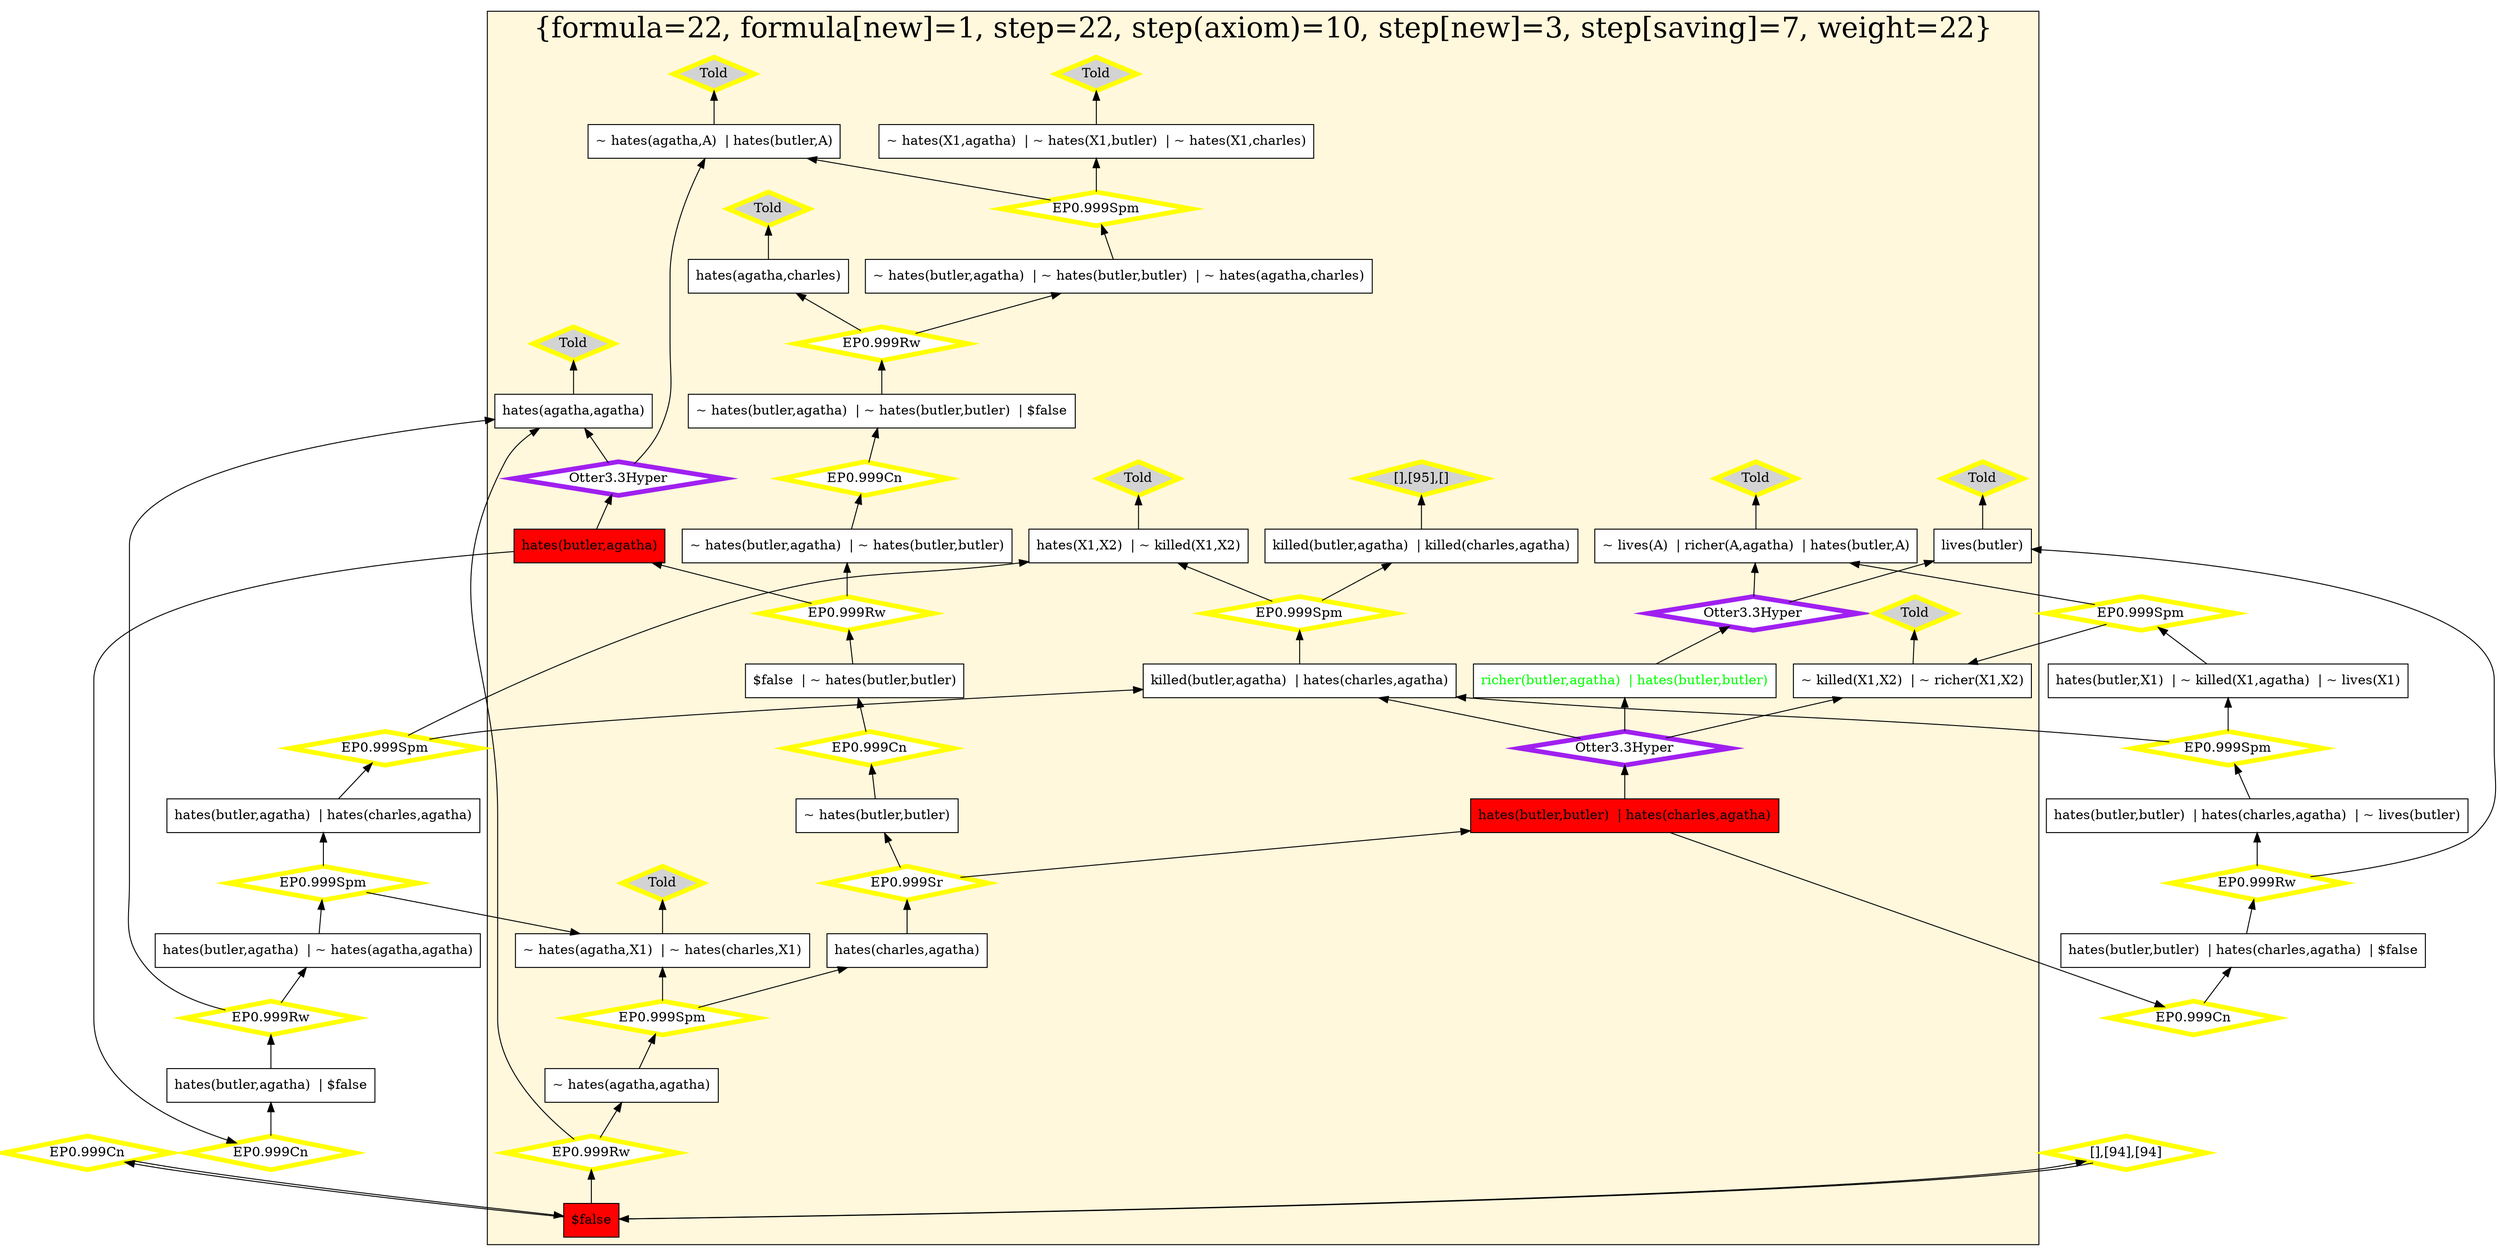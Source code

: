 digraph g 
{ rankdir=BT;
   
  "x_88" [ URL="http://inference-web.org/proofs/tptp/Solutions/PUZ/PUZ001-1/Otter---3.3/answer.owl#ns_20_conclusion" color="black" shape="box" label="hates(charles,agatha)  | hates(butler,butler)" fillcolor="red" style="filled"  ];
  "x_30" [ color="black" shape="box" label="hates(butler,butler)  | hates(charles,agatha)  | $false" fillcolor="white" style="filled"  ];
  "x_73" [ color="black" shape="box" label="hates(butler,X1)  | ~ hates(agatha,X1)" fillcolor="white" style="filled"  ];
  "x_33" [ fontcolor="green" URL="http://inference-web.org/proofs/tptp/Solutions/PUZ/PUZ001-1/Otter---3.3/answer.owl#ns_14_conclusion" color="black" shape="box" label="richer(butler,agatha)  | hates(butler,butler)" fillcolor="white" style="filled"  ];
  "x_21" [ URL="http://inference-web.org/proofs/tptp/Solutions/PUZ/PUZ001-1/Otter---3.3/answer.owl#ns_16_conclusion" color="black" shape="box" label="hates(butler,agatha)" fillcolor="red" style="filled"  ];
  "x_94" [ color="black" shape="box" label="$false" fillcolor="red" style="filled"  ];
  "x_39" [ color="black" shape="box" label="richer(X1,agatha)  | hates(butler,X1)  | ~ lives(X1)" fillcolor="white" style="filled"  ];
  "x_64" [ color="black" shape="box" label="$false  | ~ hates(butler,butler)" fillcolor="white" style="filled"  ];
  "x_66" [ color="black" shape="box" label="~ hates(X1,agatha)  | ~ hates(X1,butler)  | ~ hates(X1,charles)" fillcolor="white" style="filled"  ];
  "x_36" [ color="black" shape="box" label="hates(butler,agatha)  | $false" fillcolor="white" style="filled"  ];
  "x_95" [ color="black" shape="box" label="killed(butler,agatha)  | killed(charles,agatha)" fillcolor="white" style="filled"  ];
  "x_94" [ color="black" shape="box" label="$false" fillcolor="red" style="filled"  ];
  "x_39" [ URL="http://inference-web.org/proofs/tptp/Solutions/PUZ/PUZ001-1/Otter---3.3/answer.owl#ns_6_conclusion" color="black" shape="box" label="~ lives(A)  | richer(A,agatha)  | hates(butler,A)" fillcolor="white" style="filled"  ];
  "x_8" [ color="black" shape="box" label="~ hates(butler,agatha)  | ~ hates(butler,butler)  | ~ hates(agatha,charles)" fillcolor="white" style="filled"  ];
  "x_94" [ color="black" shape="box" label="$false" fillcolor="red" style="filled"  ];
  "x_42" [ color="black" shape="box" label="~ hates(butler,agatha)  | ~ hates(butler,butler)" fillcolor="white" style="filled"  ];
  "x_45" [ color="black" shape="box" label="hates(X1,X2)  | ~ killed(X1,X2)" fillcolor="white" style="filled"  ];
  "x_102" [ color="black" shape="box" label="~ hates(butler,butler)" fillcolor="white" style="filled"  ];
  "x_88" [ color="black" shape="box" label="hates(butler,butler)  | hates(charles,agatha)" fillcolor="red" style="filled"  ];
  "x_71" [ URL="http://inference-web.org/proofs/tptp/Solutions/PUZ/PUZ001-1/Otter---3.3/answer.owl#ns_8_conclusion" color="black" shape="box" label="lives(butler)" fillcolor="white" style="filled"  ];
  "x_73" [ URL="http://inference-web.org/proofs/tptp/Solutions/PUZ/PUZ001-1/Otter---3.3/answer.owl#ns_5_conclusion" color="black" shape="box" label="~ hates(agatha,A)  | hates(butler,A)" fillcolor="white" style="filled"  ];
  "x_104" [ color="black" shape="box" label="hates(butler,butler)  | hates(charles,agatha)  | ~ lives(butler)" fillcolor="white" style="filled"  ];
  "x_75" [ color="black" shape="box" label="~ hates(agatha,agatha)" fillcolor="white" style="filled"  ];
  "x_105" [ color="black" shape="box" label="hates(agatha,agatha)" fillcolor="white" style="filled"  ];
  "x_18" [ color="black" shape="box" label="hates(charles,agatha)  | killed(butler,agatha)" fillcolor="white" style="filled"  ];
  "x_71" [ color="black" shape="box" label="lives(butler)" fillcolor="white" style="filled"  ];
  "x_21" [ color="black" shape="box" label="hates(butler,agatha)" fillcolor="red" style="filled"  ];
  "x_50" [ color="black" shape="box" label="hates(butler,agatha)  | hates(charles,agatha)" fillcolor="white" style="filled"  ];
  "x_23" [ color="black" shape="box" label="hates(agatha,charles)" fillcolor="white" style="filled"  ];
  "x_105" [ URL="http://inference-web.org/proofs/tptp/Solutions/PUZ/PUZ001-1/Otter---3.3/answer.owl#ns_10_conclusion" color="black" shape="box" label="hates(agatha,agatha)" fillcolor="white" style="filled"  ];
  "x_51" [ color="black" shape="box" label="hates(charles,agatha)" fillcolor="white" style="filled"  ];
  "x_107" [ color="black" shape="box" label="~ hates(agatha,X1)  | ~ hates(charles,X1)" fillcolor="white" style="filled"  ];
  "x_81" [ color="black" shape="box" label="hates(butler,agatha)  | ~ hates(agatha,agatha)" fillcolor="white" style="filled"  ];
  "x_110" [ URL="http://inference-web.org/proofs/tptp/Solutions/PUZ/PUZ001-1/Otter---3.3/answer.owl#ns_1_conclusion" color="black" shape="box" label="~ killed(A,B)  | ~ richer(A,B)" fillcolor="white" style="filled"  ];
  "x_109" [ color="black" shape="box" label="~ hates(butler,agatha)  | ~ hates(butler,butler)  | $false" fillcolor="white" style="filled"  ];
  "x_18" [ URL="http://inference-web.org/proofs/tptp/Solutions/PUZ/PUZ001-1/Otter---3.3/answer.owl#ns_18_conclusion" color="black" shape="box" label="killed(butler,agatha)  | hates(charles,agatha)" fillcolor="white" style="filled"  ];
  "x_55" [ color="black" shape="box" label="hates(butler,X1)  | ~ killed(X1,agatha)  | ~ lives(X1)" fillcolor="white" style="filled"  ];
  "x_110" [ color="black" shape="box" label="~ killed(X1,X2)  | ~ richer(X1,X2)" fillcolor="white" style="filled"  ];
  "3442a9b8:1242bb91223:-7f41" [ URL="http://browser.inference-web.org/iwbrowser/BrowseNodeSet?url=http%3A%2F%2Finference-web.org%2Fproofs%2Ftptp%2FSolutions%2FPUZ%2FPUZ001-1%2FEP---1.1pre%2Fanswer.owl%23ns_4" color="yellow" shape="diamond" label="Told" fillcolor="lightgrey" style="filled" penwidth="5"  ];
  "x_110" -> "3442a9b8:1242bb91223:-7f41";
  "3442a9b8:1242bb91223:-7fbd" [ URL="http://browser.inference-web.org/iwbrowser/BrowseNodeSet?url=http%3A%2F%2Finference-web.org%2Fproofs%2Ftptp%2FSolutions%2FPUZ%2FPUZ001-1%2FEP---1.1pre%2Fanswer.owl%23answer" color="yellow" shape="diamond" label="[],[94],[94]" fillcolor="white" style="filled" penwidth="5"  ];
  "x_94" -> "3442a9b8:1242bb91223:-7fbd";
  "3442a9b8:1242bb91223:-7fbd" -> "x_94";
  "3442a9b8:1242bb91223:-7f98" [ URL="http://browser.inference-web.org/iwbrowser/BrowseNodeSet?url=http%3A%2F%2Finference-web.org%2Fproofs%2Ftptp%2FSolutions%2FPUZ%2FPUZ001-1%2FEP---1.1pre%2Fanswer.owl%23ns_35" color="yellow" shape="diamond" label="EP0.999Cn" fillcolor="white" style="filled" penwidth="5"  ];
  "x_21" -> "3442a9b8:1242bb91223:-7f98";
  "3442a9b8:1242bb91223:-7f98" -> "x_36";
  "3442a9b8:1242bb91223:-7f5a" [ URL="http://browser.inference-web.org/iwbrowser/BrowseNodeSet?url=http%3A%2F%2Finference-web.org%2Fproofs%2Ftptp%2FSolutions%2FPUZ%2FPUZ001-1%2FEP---1.1pre%2Fanswer.owl%23ns_26" color="yellow" shape="diamond" label="EP0.999Rw" fillcolor="white" style="filled" penwidth="5"  ];
  "x_30" -> "3442a9b8:1242bb91223:-7f5a";
  "3442a9b8:1242bb91223:-7f5a" -> "x_71";
  "3442a9b8:1242bb91223:-7f5a" -> "x_104";
  "3442a9b8:1242bb91223:-7fa1" [ URL="http://browser.inference-web.org/iwbrowser/BrowseNodeSet?url=http%3A%2F%2Finference-web.org%2Fproofs%2Ftptp%2FSolutions%2FPUZ%2FPUZ001-1%2FEP---1.1pre%2Fanswer.owl%23ns_38" color="yellow" shape="diamond" label="EP0.999Cn" fillcolor="white" style="filled" penwidth="5"  ];
  "x_102" -> "3442a9b8:1242bb91223:-7fa1";
  "3442a9b8:1242bb91223:-7fa1" -> "x_64";
  "3442a9b8:1242bb91223:-7f63" [ URL="http://browser.inference-web.org/iwbrowser/BrowseNodeSet?url=http%3A%2F%2Finference-web.org%2Fproofs%2Ftptp%2FSolutions%2FPUZ%2FPUZ001-1%2FEP---1.1pre%2Fanswer.owl%23ns_6" color="yellow" shape="diamond" label="Told" fillcolor="lightgrey" style="filled" penwidth="5"  ];
  "x_66" -> "3442a9b8:1242bb91223:-7f63";
  "3442a9b8:1242bb91223:-7f77" [ URL="http://browser.inference-web.org/iwbrowser/BrowseNodeSet?url=http%3A%2F%2Finference-web.org%2Fproofs%2Ftptp%2FSolutions%2FPUZ%2FPUZ001-1%2FEP---1.1pre%2Fanswer.owl%23ns_19" color="yellow" shape="diamond" label="EP0.999Rw" fillcolor="white" style="filled" penwidth="5"  ];
  "x_109" -> "3442a9b8:1242bb91223:-7f77";
  "3442a9b8:1242bb91223:-7f77" -> "x_8";
  "3442a9b8:1242bb91223:-7f77" -> "x_23";
  "3442a9b8:1242bb91223:-7f46" [ URL="http://browser.inference-web.org/iwbrowser/BrowseNodeSet?url=http%3A%2F%2Finference-web.org%2Fproofs%2Ftptp%2FSolutions%2FPUZ%2FPUZ001-1%2FEP---1.1pre%2Fanswer.owl%23ns_11" color="yellow" shape="diamond" label="Told" fillcolor="lightgrey" style="filled" penwidth="5"  ];
  "x_39" -> "3442a9b8:1242bb91223:-7f46";
  "3442a9b8:1242bb91223:-7f94" [ URL="http://browser.inference-web.org/iwbrowser/BrowseNodeSet?url=http%3A%2F%2Finference-web.org%2Fproofs%2Ftptp%2FSolutions%2FPUZ%2FPUZ001-1%2FEP---1.1pre%2Fanswer.owl%23ns_34" color="yellow" shape="diamond" label="EP0.999Rw" fillcolor="white" style="filled" penwidth="5"  ];
  "x_36" -> "3442a9b8:1242bb91223:-7f94";
  "3442a9b8:1242bb91223:-7f94" -> "x_81";
  "3442a9b8:1242bb91223:-7f94" -> "x_105";
  "3442a9b8:1242bb91223:-7ff2" [ URL="http://browser.inference-web.org/iwbrowser/BrowseNodeSet?url=http%3A%2F%2Finference-web.org%2Fproofs%2Ftptp%2FSolutions%2FPUZ%2FPUZ001-1%2FOtter---3.3%2Fanswer.owl%23ns_16" color="purple" shape="diamond" label="Otter3.3Hyper" fillcolor="white" style="filled" penwidth="5"  ];
  "x_21" -> "3442a9b8:1242bb91223:-7ff2";
  "3442a9b8:1242bb91223:-7ff2" -> "x_73";
  "3442a9b8:1242bb91223:-7ff2" -> "x_105";
  "3442a9b8:1242bb91223:-7f8f" [ URL="http://browser.inference-web.org/iwbrowser/BrowseNodeSet?url=http%3A%2F%2Finference-web.org%2Fproofs%2Ftptp%2FSolutions%2FPUZ%2FPUZ001-1%2FEP---1.1pre%2Fanswer.owl%23ns_33" color="yellow" shape="diamond" label="EP0.999Spm" fillcolor="white" style="filled" penwidth="5"  ];
  "x_81" -> "3442a9b8:1242bb91223:-7f8f";
  "3442a9b8:1242bb91223:-7f8f" -> "x_50";
  "3442a9b8:1242bb91223:-7f8f" -> "x_107";
  "3442a9b8:1242bb91223:-7fb5" [ URL="http://browser.inference-web.org/iwbrowser/BrowseNodeSet?url=http%3A%2F%2Finference-web.org%2Fproofs%2Ftptp%2FSolutions%2FPUZ%2FPUZ001-1%2FEP---1.1pre%2Fanswer.owl%23ns_43" color="yellow" shape="diamond" label="EP0.999Rw" fillcolor="white" style="filled" penwidth="5"  ];
  "x_94" -> "3442a9b8:1242bb91223:-7fb5";
  "3442a9b8:1242bb91223:-7fb5" -> "x_75";
  "3442a9b8:1242bb91223:-7fb5" -> "x_105";
  "3442a9b8:1242bb91223:-7f9d" [ URL="http://browser.inference-web.org/iwbrowser/BrowseNodeSet?url=http%3A%2F%2Finference-web.org%2Fproofs%2Ftptp%2FSolutions%2FPUZ%2FPUZ001-1%2FEP---1.1pre%2Fanswer.owl%23ns_37" color="yellow" shape="diamond" label="EP0.999Rw" fillcolor="white" style="filled" penwidth="5"  ];
  "x_64" -> "3442a9b8:1242bb91223:-7f9d";
  "3442a9b8:1242bb91223:-7f9d" -> "x_21";
  "3442a9b8:1242bb91223:-7f9d" -> "x_42";
  "3442a9b8:1242bb91223:-7fb0" [ URL="http://browser.inference-web.org/iwbrowser/BrowseNodeSet?url=http%3A%2F%2Finference-web.org%2Fproofs%2Ftptp%2FSolutions%2FPUZ%2FPUZ001-1%2FEP---1.1pre%2Fanswer.owl%23ns_7" color="yellow" shape="diamond" label="Told" fillcolor="lightgrey" style="filled" penwidth="5"  ];
  "x_105" -> "3442a9b8:1242bb91223:-7fb0";
  "3442a9b8:1242bb91223:-7f85" [ URL="http://browser.inference-web.org/iwbrowser/BrowseNodeSet?url=http%3A%2F%2Finference-web.org%2Fproofs%2Ftptp%2FSolutions%2FPUZ%2FPUZ001-1%2FEP---1.1pre%2Fanswer.owl%23ns_9" color="yellow" shape="diamond" label="Told" fillcolor="lightgrey" style="filled" penwidth="5"  ];
  "x_45" -> "3442a9b8:1242bb91223:-7f85";
  "3442a9b8:1242bb91223:-7f68" [ URL="http://browser.inference-web.org/iwbrowser/BrowseNodeSet?url=http%3A%2F%2Finference-web.org%2Fproofs%2Ftptp%2FSolutions%2FPUZ%2FPUZ001-1%2FEP---1.1pre%2Fanswer.owl%23ns_10" color="yellow" shape="diamond" label="Told" fillcolor="lightgrey" style="filled" penwidth="5"  ];
  "x_73" -> "3442a9b8:1242bb91223:-7f68";
  "3442a9b8:1242bb91223:-7f7b" [ URL="http://browser.inference-web.org/iwbrowser/BrowseNodeSet?url=http%3A%2F%2Finference-web.org%2Fproofs%2Ftptp%2FSolutions%2FPUZ%2FPUZ001-1%2FEP---1.1pre%2Fanswer.owl%23ns_20" color="yellow" shape="diamond" label="EP0.999Cn" fillcolor="white" style="filled" penwidth="5"  ];
  "x_42" -> "3442a9b8:1242bb91223:-7f7b";
  "3442a9b8:1242bb91223:-7f7b" -> "x_109";
  "3442a9b8:1242bb91223:-7fb9" [ URL="http://browser.inference-web.org/iwbrowser/BrowseNodeSet?url=http%3A%2F%2Finference-web.org%2Fproofs%2Ftptp%2FSolutions%2FPUZ%2FPUZ001-1%2FEP---1.1pre%2Fanswer.owl%23ns_44" color="yellow" shape="diamond" label="EP0.999Cn" fillcolor="white" style="filled" penwidth="5"  ];
  "x_94" -> "3442a9b8:1242bb91223:-7fb9";
  "3442a9b8:1242bb91223:-7fb9" -> "x_94";
  "3442a9b8:1242bb91223:-7f50" [ URL="http://browser.inference-web.org/iwbrowser/BrowseNodeSet?url=http%3A%2F%2Finference-web.org%2Fproofs%2Ftptp%2FSolutions%2FPUZ%2FPUZ001-1%2FEP---1.1pre%2Fanswer.owl%23ns_25" color="yellow" shape="diamond" label="EP0.999Spm" fillcolor="white" style="filled" penwidth="5"  ];
  "x_104" -> "3442a9b8:1242bb91223:-7f50";
  "3442a9b8:1242bb91223:-7f50" -> "x_18";
  "3442a9b8:1242bb91223:-7f50" -> "x_55";
  "3442a9b8:1242bb91223:-7f80" [ URL="http://browser.inference-web.org/iwbrowser/BrowseNodeSet?url=http%3A%2F%2Finference-web.org%2Fproofs%2Ftptp%2FSolutions%2FPUZ%2FPUZ001-1%2FEP---1.1pre%2Fanswer.owl%23ns_5" color="yellow" shape="diamond" label="Told" fillcolor="lightgrey" style="filled" penwidth="5"  ];
  "x_107" -> "3442a9b8:1242bb91223:-7f80";
  "3442a9b8:1242bb91223:-7f55" [ URL="http://browser.inference-web.org/iwbrowser/BrowseNodeSet?url=http%3A%2F%2Finference-web.org%2Fproofs%2Ftptp%2FSolutions%2FPUZ%2FPUZ001-1%2FEP---1.1pre%2Fanswer.owl%23ns_2" color="yellow" shape="diamond" label="Told" fillcolor="lightgrey" style="filled" penwidth="5"  ];
  "x_71" -> "3442a9b8:1242bb91223:-7f55";
  "3442a9b8:1242bb91223:-7f8a" [ URL="http://browser.inference-web.org/iwbrowser/BrowseNodeSet?url=http%3A%2F%2Finference-web.org%2Fproofs%2Ftptp%2FSolutions%2FPUZ%2FPUZ001-1%2FEP---1.1pre%2Fanswer.owl%23ns_24" color="yellow" shape="diamond" label="EP0.999Spm" fillcolor="white" style="filled" penwidth="5"  ];
  "x_50" -> "3442a9b8:1242bb91223:-7f8a";
  "3442a9b8:1242bb91223:-7f8a" -> "x_18";
  "3442a9b8:1242bb91223:-7f8a" -> "x_45";
  "3442a9b8:1242bb91223:-7fc2" [ URL="http://browser.inference-web.org/iwbrowser/BrowseNodeSet?url=http%3A%2F%2Finference-web.org%2Fproofs%2Ftptp%2FSolutions%2FPUZ%2FPUZ001-1%2FEP---1.1pre%2Fanswer.owl%23ns_12" color="yellow" shape="diamond" label="[],[95],[]" fillcolor="lightgrey" style="filled" penwidth="5"  ];
  "x_95" -> "3442a9b8:1242bb91223:-7fc2";
  "3442a9b8:1242bb91223:-7fc7" [ URL="http://browser.inference-web.org/iwbrowser/BrowseNodeSet?url=http%3A%2F%2Finference-web.org%2Fproofs%2Ftptp%2FSolutions%2FPUZ%2FPUZ001-1%2FEP---1.1pre%2Fanswer.owl%23ns_13" color="yellow" shape="diamond" label="EP0.999Spm" fillcolor="white" style="filled" penwidth="5"  ];
  "x_18" -> "3442a9b8:1242bb91223:-7fc7";
  "3442a9b8:1242bb91223:-7fc7" -> "x_45";
  "3442a9b8:1242bb91223:-7fc7" -> "x_95";
  "3442a9b8:1242bb91223:-7f6d" [ URL="http://browser.inference-web.org/iwbrowser/BrowseNodeSet?url=http%3A%2F%2Finference-web.org%2Fproofs%2Ftptp%2FSolutions%2FPUZ%2FPUZ001-1%2FEP---1.1pre%2Fanswer.owl%23ns_18" color="yellow" shape="diamond" label="EP0.999Spm" fillcolor="white" style="filled" penwidth="5"  ];
  "x_8" -> "3442a9b8:1242bb91223:-7f6d";
  "3442a9b8:1242bb91223:-7f6d" -> "x_66";
  "3442a9b8:1242bb91223:-7f6d" -> "x_73";
  "3442a9b8:1242bb91223:-7fe2" [ URL="http://browser.inference-web.org/iwbrowser/BrowseNodeSet?url=http%3A%2F%2Finference-web.org%2Fproofs%2Ftptp%2FSolutions%2FPUZ%2FPUZ001-1%2FOtter---3.3%2Fanswer.owl%23ns_20" color="purple" shape="diamond" label="Otter3.3Hyper" fillcolor="white" style="filled" penwidth="5"  ];
  "x_88" -> "3442a9b8:1242bb91223:-7fe2";
  "3442a9b8:1242bb91223:-7fe2" -> "x_18";
  "3442a9b8:1242bb91223:-7fe2" -> "x_33";
  "3442a9b8:1242bb91223:-7fe2" -> "x_110";
  "3442a9b8:1242bb91223:-7f72" [ URL="http://browser.inference-web.org/iwbrowser/BrowseNodeSet?url=http%3A%2F%2Finference-web.org%2Fproofs%2Ftptp%2FSolutions%2FPUZ%2FPUZ001-1%2FEP---1.1pre%2Fanswer.owl%23ns_8" color="yellow" shape="diamond" label="Told" fillcolor="lightgrey" style="filled" penwidth="5"  ];
  "x_23" -> "3442a9b8:1242bb91223:-7f72";
  "3442a9b8:1242bb91223:-7fde" [ URL="http://browser.inference-web.org/iwbrowser/BrowseNodeSet?url=http%3A%2F%2Finference-web.org%2Fproofs%2Ftptp%2FSolutions%2FPUZ%2FPUZ001-1%2FOtter---3.3%2Fanswer.owl%23ns_14" color="purple" shape="diamond" label="Otter3.3Hyper" fillcolor="white" style="filled" penwidth="5"  ];
  "x_33" -> "3442a9b8:1242bb91223:-7fde";
  "3442a9b8:1242bb91223:-7fde" -> "x_39";
  "3442a9b8:1242bb91223:-7fde" -> "x_71";
  "3442a9b8:1242bb91223:-7f4b" [ URL="http://browser.inference-web.org/iwbrowser/BrowseNodeSet?url=http%3A%2F%2Finference-web.org%2Fproofs%2Ftptp%2FSolutions%2FPUZ%2FPUZ001-1%2FEP---1.1pre%2Fanswer.owl%23ns_14" color="yellow" shape="diamond" label="EP0.999Spm" fillcolor="white" style="filled" penwidth="5"  ];
  "x_55" -> "3442a9b8:1242bb91223:-7f4b";
  "3442a9b8:1242bb91223:-7f4b" -> "x_39";
  "3442a9b8:1242bb91223:-7f4b" -> "x_110";
  "3442a9b8:1242bb91223:-7fab" [ URL="http://browser.inference-web.org/iwbrowser/BrowseNodeSet?url=http%3A%2F%2Finference-web.org%2Fproofs%2Ftptp%2FSolutions%2FPUZ%2FPUZ001-1%2FEP---1.1pre%2Fanswer.owl%23ns_41" color="yellow" shape="diamond" label="EP0.999Spm" fillcolor="white" style="filled" penwidth="5"  ];
  "x_75" -> "3442a9b8:1242bb91223:-7fab";
  "3442a9b8:1242bb91223:-7fab" -> "x_51";
  "3442a9b8:1242bb91223:-7fab" -> "x_107";
  "3442a9b8:1242bb91223:-7fa6" [ URL="http://browser.inference-web.org/iwbrowser/BrowseNodeSet?url=http%3A%2F%2Finference-web.org%2Fproofs%2Ftptp%2FSolutions%2FPUZ%2FPUZ001-1%2FEP---1.1pre%2Fanswer.owl%23ns_40" color="yellow" shape="diamond" label="EP0.999Sr" fillcolor="white" style="filled" penwidth="5"  ];
  "x_51" -> "3442a9b8:1242bb91223:-7fa6";
  "3442a9b8:1242bb91223:-7fa6" -> "x_88";
  "3442a9b8:1242bb91223:-7fa6" -> "x_102";
  "3442a9b8:1242bb91223:-7f5e" [ URL="http://browser.inference-web.org/iwbrowser/BrowseNodeSet?url=http%3A%2F%2Finference-web.org%2Fproofs%2Ftptp%2FSolutions%2FPUZ%2FPUZ001-1%2FEP---1.1pre%2Fanswer.owl%23ns_27" color="yellow" shape="diamond" label="EP0.999Cn" fillcolor="white" style="filled" penwidth="5"  ];
  "x_88" -> "3442a9b8:1242bb91223:-7f5e";
  "3442a9b8:1242bb91223:-7f5e" -> "x_30";
  
 subgraph cluster_opt 
{ labelloc=b label="{formula=22, formula[new]=1, step=22, step(axiom)=10, step[new]=3, step[saving]=7, weight=22}" 
 fontsize=30 fillcolor=cornsilk style=filled 
  x_102 ; x_71 ; x_33 ; x_64 ; x_39 ; x_66 ; x_110 ; x_8 ; x_42 ; x_109 ; x_107 ; x_73 ; x_105 ; x_45 ; x_75 ; x_51 ; x_18 ; x_21 ; x_23 ; x_95 ; x_94 ; x_88 ; "3442a9b8:1242bb91223:-7f41" ;
 "3442a9b8:1242bb91223:-7fa1" ;
 "3442a9b8:1242bb91223:-7f77" ;
 "3442a9b8:1242bb91223:-7f63" ;
 "3442a9b8:1242bb91223:-7f80" ;
 "3442a9b8:1242bb91223:-7f46" ;
 "3442a9b8:1242bb91223:-7f55" ;
 "3442a9b8:1242bb91223:-7fc2" ;
 "3442a9b8:1242bb91223:-7ff2" ;
 "3442a9b8:1242bb91223:-7fc7" ;
 "3442a9b8:1242bb91223:-7f6d" ;
 "3442a9b8:1242bb91223:-7fb5" ;
 "3442a9b8:1242bb91223:-7f9d" ;
 "3442a9b8:1242bb91223:-7fb0" ;
 "3442a9b8:1242bb91223:-7f85" ;
 "3442a9b8:1242bb91223:-7fe2" ;
 "3442a9b8:1242bb91223:-7f68" ;
 "3442a9b8:1242bb91223:-7f72" ;
 "3442a9b8:1242bb91223:-7fde" ;
 "3442a9b8:1242bb91223:-7fab" ;
 "3442a9b8:1242bb91223:-7fa6" ;
 "3442a9b8:1242bb91223:-7f7b" ;
 
}
 
}
